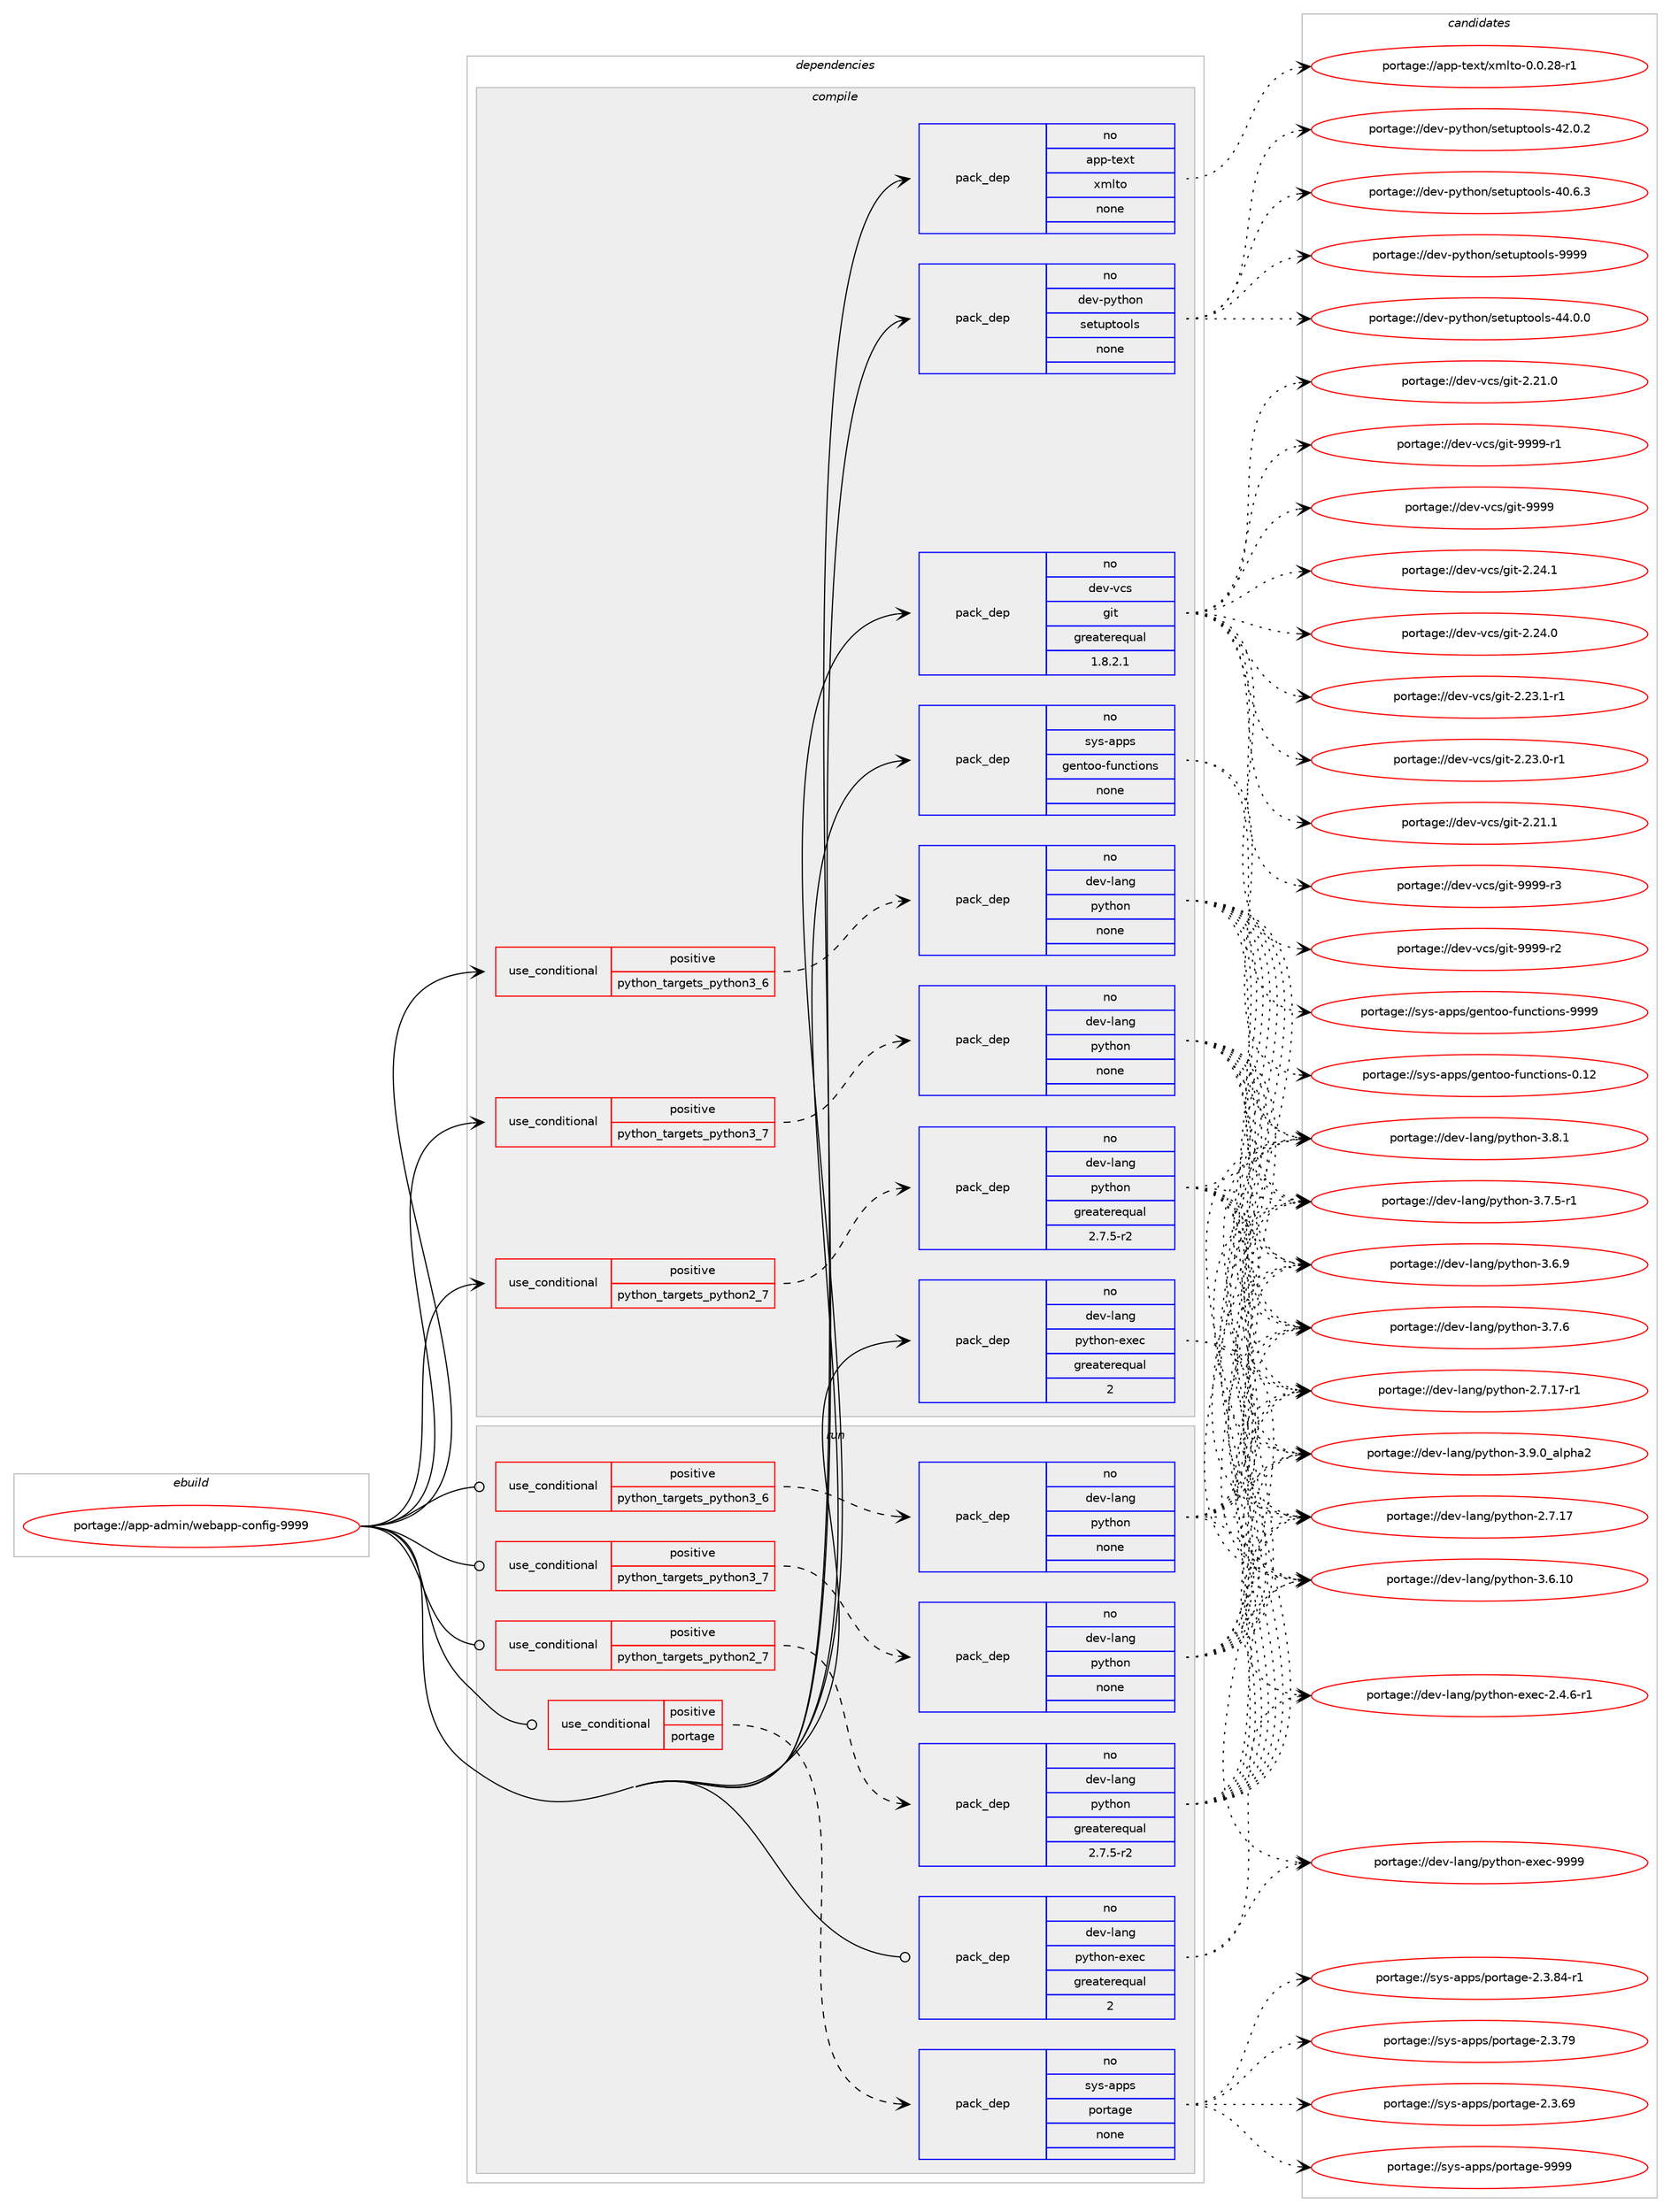 digraph prolog {

# *************
# Graph options
# *************

newrank=true;
concentrate=true;
compound=true;
graph [rankdir=LR,fontname=Helvetica,fontsize=10,ranksep=1.5];#, ranksep=2.5, nodesep=0.2];
edge  [arrowhead=vee];
node  [fontname=Helvetica,fontsize=10];

# **********
# The ebuild
# **********

subgraph cluster_leftcol {
color=gray;
rank=same;
label=<<i>ebuild</i>>;
id [label="portage://app-admin/webapp-config-9999", color=red, width=4, href="../app-admin/webapp-config-9999.svg"];
}

# ****************
# The dependencies
# ****************

subgraph cluster_midcol {
color=gray;
label=<<i>dependencies</i>>;
subgraph cluster_compile {
fillcolor="#eeeeee";
style=filled;
label=<<i>compile</i>>;
subgraph cond153536 {
dependency650287 [label=<<TABLE BORDER="0" CELLBORDER="1" CELLSPACING="0" CELLPADDING="4"><TR><TD ROWSPAN="3" CELLPADDING="10">use_conditional</TD></TR><TR><TD>positive</TD></TR><TR><TD>python_targets_python2_7</TD></TR></TABLE>>, shape=none, color=red];
subgraph pack488071 {
dependency650288 [label=<<TABLE BORDER="0" CELLBORDER="1" CELLSPACING="0" CELLPADDING="4" WIDTH="220"><TR><TD ROWSPAN="6" CELLPADDING="30">pack_dep</TD></TR><TR><TD WIDTH="110">no</TD></TR><TR><TD>dev-lang</TD></TR><TR><TD>python</TD></TR><TR><TD>greaterequal</TD></TR><TR><TD>2.7.5-r2</TD></TR></TABLE>>, shape=none, color=blue];
}
dependency650287:e -> dependency650288:w [weight=20,style="dashed",arrowhead="vee"];
}
id:e -> dependency650287:w [weight=20,style="solid",arrowhead="vee"];
subgraph cond153537 {
dependency650289 [label=<<TABLE BORDER="0" CELLBORDER="1" CELLSPACING="0" CELLPADDING="4"><TR><TD ROWSPAN="3" CELLPADDING="10">use_conditional</TD></TR><TR><TD>positive</TD></TR><TR><TD>python_targets_python3_6</TD></TR></TABLE>>, shape=none, color=red];
subgraph pack488072 {
dependency650290 [label=<<TABLE BORDER="0" CELLBORDER="1" CELLSPACING="0" CELLPADDING="4" WIDTH="220"><TR><TD ROWSPAN="6" CELLPADDING="30">pack_dep</TD></TR><TR><TD WIDTH="110">no</TD></TR><TR><TD>dev-lang</TD></TR><TR><TD>python</TD></TR><TR><TD>none</TD></TR><TR><TD></TD></TR></TABLE>>, shape=none, color=blue];
}
dependency650289:e -> dependency650290:w [weight=20,style="dashed",arrowhead="vee"];
}
id:e -> dependency650289:w [weight=20,style="solid",arrowhead="vee"];
subgraph cond153538 {
dependency650291 [label=<<TABLE BORDER="0" CELLBORDER="1" CELLSPACING="0" CELLPADDING="4"><TR><TD ROWSPAN="3" CELLPADDING="10">use_conditional</TD></TR><TR><TD>positive</TD></TR><TR><TD>python_targets_python3_7</TD></TR></TABLE>>, shape=none, color=red];
subgraph pack488073 {
dependency650292 [label=<<TABLE BORDER="0" CELLBORDER="1" CELLSPACING="0" CELLPADDING="4" WIDTH="220"><TR><TD ROWSPAN="6" CELLPADDING="30">pack_dep</TD></TR><TR><TD WIDTH="110">no</TD></TR><TR><TD>dev-lang</TD></TR><TR><TD>python</TD></TR><TR><TD>none</TD></TR><TR><TD></TD></TR></TABLE>>, shape=none, color=blue];
}
dependency650291:e -> dependency650292:w [weight=20,style="dashed",arrowhead="vee"];
}
id:e -> dependency650291:w [weight=20,style="solid",arrowhead="vee"];
subgraph pack488074 {
dependency650293 [label=<<TABLE BORDER="0" CELLBORDER="1" CELLSPACING="0" CELLPADDING="4" WIDTH="220"><TR><TD ROWSPAN="6" CELLPADDING="30">pack_dep</TD></TR><TR><TD WIDTH="110">no</TD></TR><TR><TD>app-text</TD></TR><TR><TD>xmlto</TD></TR><TR><TD>none</TD></TR><TR><TD></TD></TR></TABLE>>, shape=none, color=blue];
}
id:e -> dependency650293:w [weight=20,style="solid",arrowhead="vee"];
subgraph pack488075 {
dependency650294 [label=<<TABLE BORDER="0" CELLBORDER="1" CELLSPACING="0" CELLPADDING="4" WIDTH="220"><TR><TD ROWSPAN="6" CELLPADDING="30">pack_dep</TD></TR><TR><TD WIDTH="110">no</TD></TR><TR><TD>dev-lang</TD></TR><TR><TD>python-exec</TD></TR><TR><TD>greaterequal</TD></TR><TR><TD>2</TD></TR></TABLE>>, shape=none, color=blue];
}
id:e -> dependency650294:w [weight=20,style="solid",arrowhead="vee"];
subgraph pack488076 {
dependency650295 [label=<<TABLE BORDER="0" CELLBORDER="1" CELLSPACING="0" CELLPADDING="4" WIDTH="220"><TR><TD ROWSPAN="6" CELLPADDING="30">pack_dep</TD></TR><TR><TD WIDTH="110">no</TD></TR><TR><TD>dev-python</TD></TR><TR><TD>setuptools</TD></TR><TR><TD>none</TD></TR><TR><TD></TD></TR></TABLE>>, shape=none, color=blue];
}
id:e -> dependency650295:w [weight=20,style="solid",arrowhead="vee"];
subgraph pack488077 {
dependency650296 [label=<<TABLE BORDER="0" CELLBORDER="1" CELLSPACING="0" CELLPADDING="4" WIDTH="220"><TR><TD ROWSPAN="6" CELLPADDING="30">pack_dep</TD></TR><TR><TD WIDTH="110">no</TD></TR><TR><TD>dev-vcs</TD></TR><TR><TD>git</TD></TR><TR><TD>greaterequal</TD></TR><TR><TD>1.8.2.1</TD></TR></TABLE>>, shape=none, color=blue];
}
id:e -> dependency650296:w [weight=20,style="solid",arrowhead="vee"];
subgraph pack488078 {
dependency650297 [label=<<TABLE BORDER="0" CELLBORDER="1" CELLSPACING="0" CELLPADDING="4" WIDTH="220"><TR><TD ROWSPAN="6" CELLPADDING="30">pack_dep</TD></TR><TR><TD WIDTH="110">no</TD></TR><TR><TD>sys-apps</TD></TR><TR><TD>gentoo-functions</TD></TR><TR><TD>none</TD></TR><TR><TD></TD></TR></TABLE>>, shape=none, color=blue];
}
id:e -> dependency650297:w [weight=20,style="solid",arrowhead="vee"];
}
subgraph cluster_compileandrun {
fillcolor="#eeeeee";
style=filled;
label=<<i>compile and run</i>>;
}
subgraph cluster_run {
fillcolor="#eeeeee";
style=filled;
label=<<i>run</i>>;
subgraph cond153539 {
dependency650298 [label=<<TABLE BORDER="0" CELLBORDER="1" CELLSPACING="0" CELLPADDING="4"><TR><TD ROWSPAN="3" CELLPADDING="10">use_conditional</TD></TR><TR><TD>positive</TD></TR><TR><TD>portage</TD></TR></TABLE>>, shape=none, color=red];
subgraph pack488079 {
dependency650299 [label=<<TABLE BORDER="0" CELLBORDER="1" CELLSPACING="0" CELLPADDING="4" WIDTH="220"><TR><TD ROWSPAN="6" CELLPADDING="30">pack_dep</TD></TR><TR><TD WIDTH="110">no</TD></TR><TR><TD>sys-apps</TD></TR><TR><TD>portage</TD></TR><TR><TD>none</TD></TR><TR><TD></TD></TR></TABLE>>, shape=none, color=blue];
}
dependency650298:e -> dependency650299:w [weight=20,style="dashed",arrowhead="vee"];
}
id:e -> dependency650298:w [weight=20,style="solid",arrowhead="odot"];
subgraph cond153540 {
dependency650300 [label=<<TABLE BORDER="0" CELLBORDER="1" CELLSPACING="0" CELLPADDING="4"><TR><TD ROWSPAN="3" CELLPADDING="10">use_conditional</TD></TR><TR><TD>positive</TD></TR><TR><TD>python_targets_python2_7</TD></TR></TABLE>>, shape=none, color=red];
subgraph pack488080 {
dependency650301 [label=<<TABLE BORDER="0" CELLBORDER="1" CELLSPACING="0" CELLPADDING="4" WIDTH="220"><TR><TD ROWSPAN="6" CELLPADDING="30">pack_dep</TD></TR><TR><TD WIDTH="110">no</TD></TR><TR><TD>dev-lang</TD></TR><TR><TD>python</TD></TR><TR><TD>greaterequal</TD></TR><TR><TD>2.7.5-r2</TD></TR></TABLE>>, shape=none, color=blue];
}
dependency650300:e -> dependency650301:w [weight=20,style="dashed",arrowhead="vee"];
}
id:e -> dependency650300:w [weight=20,style="solid",arrowhead="odot"];
subgraph cond153541 {
dependency650302 [label=<<TABLE BORDER="0" CELLBORDER="1" CELLSPACING="0" CELLPADDING="4"><TR><TD ROWSPAN="3" CELLPADDING="10">use_conditional</TD></TR><TR><TD>positive</TD></TR><TR><TD>python_targets_python3_6</TD></TR></TABLE>>, shape=none, color=red];
subgraph pack488081 {
dependency650303 [label=<<TABLE BORDER="0" CELLBORDER="1" CELLSPACING="0" CELLPADDING="4" WIDTH="220"><TR><TD ROWSPAN="6" CELLPADDING="30">pack_dep</TD></TR><TR><TD WIDTH="110">no</TD></TR><TR><TD>dev-lang</TD></TR><TR><TD>python</TD></TR><TR><TD>none</TD></TR><TR><TD></TD></TR></TABLE>>, shape=none, color=blue];
}
dependency650302:e -> dependency650303:w [weight=20,style="dashed",arrowhead="vee"];
}
id:e -> dependency650302:w [weight=20,style="solid",arrowhead="odot"];
subgraph cond153542 {
dependency650304 [label=<<TABLE BORDER="0" CELLBORDER="1" CELLSPACING="0" CELLPADDING="4"><TR><TD ROWSPAN="3" CELLPADDING="10">use_conditional</TD></TR><TR><TD>positive</TD></TR><TR><TD>python_targets_python3_7</TD></TR></TABLE>>, shape=none, color=red];
subgraph pack488082 {
dependency650305 [label=<<TABLE BORDER="0" CELLBORDER="1" CELLSPACING="0" CELLPADDING="4" WIDTH="220"><TR><TD ROWSPAN="6" CELLPADDING="30">pack_dep</TD></TR><TR><TD WIDTH="110">no</TD></TR><TR><TD>dev-lang</TD></TR><TR><TD>python</TD></TR><TR><TD>none</TD></TR><TR><TD></TD></TR></TABLE>>, shape=none, color=blue];
}
dependency650304:e -> dependency650305:w [weight=20,style="dashed",arrowhead="vee"];
}
id:e -> dependency650304:w [weight=20,style="solid",arrowhead="odot"];
subgraph pack488083 {
dependency650306 [label=<<TABLE BORDER="0" CELLBORDER="1" CELLSPACING="0" CELLPADDING="4" WIDTH="220"><TR><TD ROWSPAN="6" CELLPADDING="30">pack_dep</TD></TR><TR><TD WIDTH="110">no</TD></TR><TR><TD>dev-lang</TD></TR><TR><TD>python-exec</TD></TR><TR><TD>greaterequal</TD></TR><TR><TD>2</TD></TR></TABLE>>, shape=none, color=blue];
}
id:e -> dependency650306:w [weight=20,style="solid",arrowhead="odot"];
}
}

# **************
# The candidates
# **************

subgraph cluster_choices {
rank=same;
color=gray;
label=<<i>candidates</i>>;

subgraph choice488071 {
color=black;
nodesep=1;
choice10010111845108971101034711212111610411111045514657464895971081121049750 [label="portage://dev-lang/python-3.9.0_alpha2", color=red, width=4,href="../dev-lang/python-3.9.0_alpha2.svg"];
choice100101118451089711010347112121116104111110455146564649 [label="portage://dev-lang/python-3.8.1", color=red, width=4,href="../dev-lang/python-3.8.1.svg"];
choice100101118451089711010347112121116104111110455146554654 [label="portage://dev-lang/python-3.7.6", color=red, width=4,href="../dev-lang/python-3.7.6.svg"];
choice1001011184510897110103471121211161041111104551465546534511449 [label="portage://dev-lang/python-3.7.5-r1", color=red, width=4,href="../dev-lang/python-3.7.5-r1.svg"];
choice100101118451089711010347112121116104111110455146544657 [label="portage://dev-lang/python-3.6.9", color=red, width=4,href="../dev-lang/python-3.6.9.svg"];
choice10010111845108971101034711212111610411111045514654464948 [label="portage://dev-lang/python-3.6.10", color=red, width=4,href="../dev-lang/python-3.6.10.svg"];
choice100101118451089711010347112121116104111110455046554649554511449 [label="portage://dev-lang/python-2.7.17-r1", color=red, width=4,href="../dev-lang/python-2.7.17-r1.svg"];
choice10010111845108971101034711212111610411111045504655464955 [label="portage://dev-lang/python-2.7.17", color=red, width=4,href="../dev-lang/python-2.7.17.svg"];
dependency650288:e -> choice10010111845108971101034711212111610411111045514657464895971081121049750:w [style=dotted,weight="100"];
dependency650288:e -> choice100101118451089711010347112121116104111110455146564649:w [style=dotted,weight="100"];
dependency650288:e -> choice100101118451089711010347112121116104111110455146554654:w [style=dotted,weight="100"];
dependency650288:e -> choice1001011184510897110103471121211161041111104551465546534511449:w [style=dotted,weight="100"];
dependency650288:e -> choice100101118451089711010347112121116104111110455146544657:w [style=dotted,weight="100"];
dependency650288:e -> choice10010111845108971101034711212111610411111045514654464948:w [style=dotted,weight="100"];
dependency650288:e -> choice100101118451089711010347112121116104111110455046554649554511449:w [style=dotted,weight="100"];
dependency650288:e -> choice10010111845108971101034711212111610411111045504655464955:w [style=dotted,weight="100"];
}
subgraph choice488072 {
color=black;
nodesep=1;
choice10010111845108971101034711212111610411111045514657464895971081121049750 [label="portage://dev-lang/python-3.9.0_alpha2", color=red, width=4,href="../dev-lang/python-3.9.0_alpha2.svg"];
choice100101118451089711010347112121116104111110455146564649 [label="portage://dev-lang/python-3.8.1", color=red, width=4,href="../dev-lang/python-3.8.1.svg"];
choice100101118451089711010347112121116104111110455146554654 [label="portage://dev-lang/python-3.7.6", color=red, width=4,href="../dev-lang/python-3.7.6.svg"];
choice1001011184510897110103471121211161041111104551465546534511449 [label="portage://dev-lang/python-3.7.5-r1", color=red, width=4,href="../dev-lang/python-3.7.5-r1.svg"];
choice100101118451089711010347112121116104111110455146544657 [label="portage://dev-lang/python-3.6.9", color=red, width=4,href="../dev-lang/python-3.6.9.svg"];
choice10010111845108971101034711212111610411111045514654464948 [label="portage://dev-lang/python-3.6.10", color=red, width=4,href="../dev-lang/python-3.6.10.svg"];
choice100101118451089711010347112121116104111110455046554649554511449 [label="portage://dev-lang/python-2.7.17-r1", color=red, width=4,href="../dev-lang/python-2.7.17-r1.svg"];
choice10010111845108971101034711212111610411111045504655464955 [label="portage://dev-lang/python-2.7.17", color=red, width=4,href="../dev-lang/python-2.7.17.svg"];
dependency650290:e -> choice10010111845108971101034711212111610411111045514657464895971081121049750:w [style=dotted,weight="100"];
dependency650290:e -> choice100101118451089711010347112121116104111110455146564649:w [style=dotted,weight="100"];
dependency650290:e -> choice100101118451089711010347112121116104111110455146554654:w [style=dotted,weight="100"];
dependency650290:e -> choice1001011184510897110103471121211161041111104551465546534511449:w [style=dotted,weight="100"];
dependency650290:e -> choice100101118451089711010347112121116104111110455146544657:w [style=dotted,weight="100"];
dependency650290:e -> choice10010111845108971101034711212111610411111045514654464948:w [style=dotted,weight="100"];
dependency650290:e -> choice100101118451089711010347112121116104111110455046554649554511449:w [style=dotted,weight="100"];
dependency650290:e -> choice10010111845108971101034711212111610411111045504655464955:w [style=dotted,weight="100"];
}
subgraph choice488073 {
color=black;
nodesep=1;
choice10010111845108971101034711212111610411111045514657464895971081121049750 [label="portage://dev-lang/python-3.9.0_alpha2", color=red, width=4,href="../dev-lang/python-3.9.0_alpha2.svg"];
choice100101118451089711010347112121116104111110455146564649 [label="portage://dev-lang/python-3.8.1", color=red, width=4,href="../dev-lang/python-3.8.1.svg"];
choice100101118451089711010347112121116104111110455146554654 [label="portage://dev-lang/python-3.7.6", color=red, width=4,href="../dev-lang/python-3.7.6.svg"];
choice1001011184510897110103471121211161041111104551465546534511449 [label="portage://dev-lang/python-3.7.5-r1", color=red, width=4,href="../dev-lang/python-3.7.5-r1.svg"];
choice100101118451089711010347112121116104111110455146544657 [label="portage://dev-lang/python-3.6.9", color=red, width=4,href="../dev-lang/python-3.6.9.svg"];
choice10010111845108971101034711212111610411111045514654464948 [label="portage://dev-lang/python-3.6.10", color=red, width=4,href="../dev-lang/python-3.6.10.svg"];
choice100101118451089711010347112121116104111110455046554649554511449 [label="portage://dev-lang/python-2.7.17-r1", color=red, width=4,href="../dev-lang/python-2.7.17-r1.svg"];
choice10010111845108971101034711212111610411111045504655464955 [label="portage://dev-lang/python-2.7.17", color=red, width=4,href="../dev-lang/python-2.7.17.svg"];
dependency650292:e -> choice10010111845108971101034711212111610411111045514657464895971081121049750:w [style=dotted,weight="100"];
dependency650292:e -> choice100101118451089711010347112121116104111110455146564649:w [style=dotted,weight="100"];
dependency650292:e -> choice100101118451089711010347112121116104111110455146554654:w [style=dotted,weight="100"];
dependency650292:e -> choice1001011184510897110103471121211161041111104551465546534511449:w [style=dotted,weight="100"];
dependency650292:e -> choice100101118451089711010347112121116104111110455146544657:w [style=dotted,weight="100"];
dependency650292:e -> choice10010111845108971101034711212111610411111045514654464948:w [style=dotted,weight="100"];
dependency650292:e -> choice100101118451089711010347112121116104111110455046554649554511449:w [style=dotted,weight="100"];
dependency650292:e -> choice10010111845108971101034711212111610411111045504655464955:w [style=dotted,weight="100"];
}
subgraph choice488074 {
color=black;
nodesep=1;
choice971121124511610112011647120109108116111454846484650564511449 [label="portage://app-text/xmlto-0.0.28-r1", color=red, width=4,href="../app-text/xmlto-0.0.28-r1.svg"];
dependency650293:e -> choice971121124511610112011647120109108116111454846484650564511449:w [style=dotted,weight="100"];
}
subgraph choice488075 {
color=black;
nodesep=1;
choice10010111845108971101034711212111610411111045101120101994557575757 [label="portage://dev-lang/python-exec-9999", color=red, width=4,href="../dev-lang/python-exec-9999.svg"];
choice10010111845108971101034711212111610411111045101120101994550465246544511449 [label="portage://dev-lang/python-exec-2.4.6-r1", color=red, width=4,href="../dev-lang/python-exec-2.4.6-r1.svg"];
dependency650294:e -> choice10010111845108971101034711212111610411111045101120101994557575757:w [style=dotted,weight="100"];
dependency650294:e -> choice10010111845108971101034711212111610411111045101120101994550465246544511449:w [style=dotted,weight="100"];
}
subgraph choice488076 {
color=black;
nodesep=1;
choice10010111845112121116104111110471151011161171121161111111081154557575757 [label="portage://dev-python/setuptools-9999", color=red, width=4,href="../dev-python/setuptools-9999.svg"];
choice100101118451121211161041111104711510111611711211611111110811545525246484648 [label="portage://dev-python/setuptools-44.0.0", color=red, width=4,href="../dev-python/setuptools-44.0.0.svg"];
choice100101118451121211161041111104711510111611711211611111110811545525046484650 [label="portage://dev-python/setuptools-42.0.2", color=red, width=4,href="../dev-python/setuptools-42.0.2.svg"];
choice100101118451121211161041111104711510111611711211611111110811545524846544651 [label="portage://dev-python/setuptools-40.6.3", color=red, width=4,href="../dev-python/setuptools-40.6.3.svg"];
dependency650295:e -> choice10010111845112121116104111110471151011161171121161111111081154557575757:w [style=dotted,weight="100"];
dependency650295:e -> choice100101118451121211161041111104711510111611711211611111110811545525246484648:w [style=dotted,weight="100"];
dependency650295:e -> choice100101118451121211161041111104711510111611711211611111110811545525046484650:w [style=dotted,weight="100"];
dependency650295:e -> choice100101118451121211161041111104711510111611711211611111110811545524846544651:w [style=dotted,weight="100"];
}
subgraph choice488077 {
color=black;
nodesep=1;
choice10010111845118991154710310511645575757574511451 [label="portage://dev-vcs/git-9999-r3", color=red, width=4,href="../dev-vcs/git-9999-r3.svg"];
choice10010111845118991154710310511645575757574511450 [label="portage://dev-vcs/git-9999-r2", color=red, width=4,href="../dev-vcs/git-9999-r2.svg"];
choice10010111845118991154710310511645575757574511449 [label="portage://dev-vcs/git-9999-r1", color=red, width=4,href="../dev-vcs/git-9999-r1.svg"];
choice1001011184511899115471031051164557575757 [label="portage://dev-vcs/git-9999", color=red, width=4,href="../dev-vcs/git-9999.svg"];
choice10010111845118991154710310511645504650524649 [label="portage://dev-vcs/git-2.24.1", color=red, width=4,href="../dev-vcs/git-2.24.1.svg"];
choice10010111845118991154710310511645504650524648 [label="portage://dev-vcs/git-2.24.0", color=red, width=4,href="../dev-vcs/git-2.24.0.svg"];
choice100101118451189911547103105116455046505146494511449 [label="portage://dev-vcs/git-2.23.1-r1", color=red, width=4,href="../dev-vcs/git-2.23.1-r1.svg"];
choice100101118451189911547103105116455046505146484511449 [label="portage://dev-vcs/git-2.23.0-r1", color=red, width=4,href="../dev-vcs/git-2.23.0-r1.svg"];
choice10010111845118991154710310511645504650494649 [label="portage://dev-vcs/git-2.21.1", color=red, width=4,href="../dev-vcs/git-2.21.1.svg"];
choice10010111845118991154710310511645504650494648 [label="portage://dev-vcs/git-2.21.0", color=red, width=4,href="../dev-vcs/git-2.21.0.svg"];
dependency650296:e -> choice10010111845118991154710310511645575757574511451:w [style=dotted,weight="100"];
dependency650296:e -> choice10010111845118991154710310511645575757574511450:w [style=dotted,weight="100"];
dependency650296:e -> choice10010111845118991154710310511645575757574511449:w [style=dotted,weight="100"];
dependency650296:e -> choice1001011184511899115471031051164557575757:w [style=dotted,weight="100"];
dependency650296:e -> choice10010111845118991154710310511645504650524649:w [style=dotted,weight="100"];
dependency650296:e -> choice10010111845118991154710310511645504650524648:w [style=dotted,weight="100"];
dependency650296:e -> choice100101118451189911547103105116455046505146494511449:w [style=dotted,weight="100"];
dependency650296:e -> choice100101118451189911547103105116455046505146484511449:w [style=dotted,weight="100"];
dependency650296:e -> choice10010111845118991154710310511645504650494649:w [style=dotted,weight="100"];
dependency650296:e -> choice10010111845118991154710310511645504650494648:w [style=dotted,weight="100"];
}
subgraph choice488078 {
color=black;
nodesep=1;
choice11512111545971121121154710310111011611111145102117110991161051111101154557575757 [label="portage://sys-apps/gentoo-functions-9999", color=red, width=4,href="../sys-apps/gentoo-functions-9999.svg"];
choice11512111545971121121154710310111011611111145102117110991161051111101154548464950 [label="portage://sys-apps/gentoo-functions-0.12", color=red, width=4,href="../sys-apps/gentoo-functions-0.12.svg"];
dependency650297:e -> choice11512111545971121121154710310111011611111145102117110991161051111101154557575757:w [style=dotted,weight="100"];
dependency650297:e -> choice11512111545971121121154710310111011611111145102117110991161051111101154548464950:w [style=dotted,weight="100"];
}
subgraph choice488079 {
color=black;
nodesep=1;
choice115121115459711211211547112111114116971031014557575757 [label="portage://sys-apps/portage-9999", color=red, width=4,href="../sys-apps/portage-9999.svg"];
choice11512111545971121121154711211111411697103101455046514656524511449 [label="portage://sys-apps/portage-2.3.84-r1", color=red, width=4,href="../sys-apps/portage-2.3.84-r1.svg"];
choice1151211154597112112115471121111141169710310145504651465557 [label="portage://sys-apps/portage-2.3.79", color=red, width=4,href="../sys-apps/portage-2.3.79.svg"];
choice1151211154597112112115471121111141169710310145504651465457 [label="portage://sys-apps/portage-2.3.69", color=red, width=4,href="../sys-apps/portage-2.3.69.svg"];
dependency650299:e -> choice115121115459711211211547112111114116971031014557575757:w [style=dotted,weight="100"];
dependency650299:e -> choice11512111545971121121154711211111411697103101455046514656524511449:w [style=dotted,weight="100"];
dependency650299:e -> choice1151211154597112112115471121111141169710310145504651465557:w [style=dotted,weight="100"];
dependency650299:e -> choice1151211154597112112115471121111141169710310145504651465457:w [style=dotted,weight="100"];
}
subgraph choice488080 {
color=black;
nodesep=1;
choice10010111845108971101034711212111610411111045514657464895971081121049750 [label="portage://dev-lang/python-3.9.0_alpha2", color=red, width=4,href="../dev-lang/python-3.9.0_alpha2.svg"];
choice100101118451089711010347112121116104111110455146564649 [label="portage://dev-lang/python-3.8.1", color=red, width=4,href="../dev-lang/python-3.8.1.svg"];
choice100101118451089711010347112121116104111110455146554654 [label="portage://dev-lang/python-3.7.6", color=red, width=4,href="../dev-lang/python-3.7.6.svg"];
choice1001011184510897110103471121211161041111104551465546534511449 [label="portage://dev-lang/python-3.7.5-r1", color=red, width=4,href="../dev-lang/python-3.7.5-r1.svg"];
choice100101118451089711010347112121116104111110455146544657 [label="portage://dev-lang/python-3.6.9", color=red, width=4,href="../dev-lang/python-3.6.9.svg"];
choice10010111845108971101034711212111610411111045514654464948 [label="portage://dev-lang/python-3.6.10", color=red, width=4,href="../dev-lang/python-3.6.10.svg"];
choice100101118451089711010347112121116104111110455046554649554511449 [label="portage://dev-lang/python-2.7.17-r1", color=red, width=4,href="../dev-lang/python-2.7.17-r1.svg"];
choice10010111845108971101034711212111610411111045504655464955 [label="portage://dev-lang/python-2.7.17", color=red, width=4,href="../dev-lang/python-2.7.17.svg"];
dependency650301:e -> choice10010111845108971101034711212111610411111045514657464895971081121049750:w [style=dotted,weight="100"];
dependency650301:e -> choice100101118451089711010347112121116104111110455146564649:w [style=dotted,weight="100"];
dependency650301:e -> choice100101118451089711010347112121116104111110455146554654:w [style=dotted,weight="100"];
dependency650301:e -> choice1001011184510897110103471121211161041111104551465546534511449:w [style=dotted,weight="100"];
dependency650301:e -> choice100101118451089711010347112121116104111110455146544657:w [style=dotted,weight="100"];
dependency650301:e -> choice10010111845108971101034711212111610411111045514654464948:w [style=dotted,weight="100"];
dependency650301:e -> choice100101118451089711010347112121116104111110455046554649554511449:w [style=dotted,weight="100"];
dependency650301:e -> choice10010111845108971101034711212111610411111045504655464955:w [style=dotted,weight="100"];
}
subgraph choice488081 {
color=black;
nodesep=1;
choice10010111845108971101034711212111610411111045514657464895971081121049750 [label="portage://dev-lang/python-3.9.0_alpha2", color=red, width=4,href="../dev-lang/python-3.9.0_alpha2.svg"];
choice100101118451089711010347112121116104111110455146564649 [label="portage://dev-lang/python-3.8.1", color=red, width=4,href="../dev-lang/python-3.8.1.svg"];
choice100101118451089711010347112121116104111110455146554654 [label="portage://dev-lang/python-3.7.6", color=red, width=4,href="../dev-lang/python-3.7.6.svg"];
choice1001011184510897110103471121211161041111104551465546534511449 [label="portage://dev-lang/python-3.7.5-r1", color=red, width=4,href="../dev-lang/python-3.7.5-r1.svg"];
choice100101118451089711010347112121116104111110455146544657 [label="portage://dev-lang/python-3.6.9", color=red, width=4,href="../dev-lang/python-3.6.9.svg"];
choice10010111845108971101034711212111610411111045514654464948 [label="portage://dev-lang/python-3.6.10", color=red, width=4,href="../dev-lang/python-3.6.10.svg"];
choice100101118451089711010347112121116104111110455046554649554511449 [label="portage://dev-lang/python-2.7.17-r1", color=red, width=4,href="../dev-lang/python-2.7.17-r1.svg"];
choice10010111845108971101034711212111610411111045504655464955 [label="portage://dev-lang/python-2.7.17", color=red, width=4,href="../dev-lang/python-2.7.17.svg"];
dependency650303:e -> choice10010111845108971101034711212111610411111045514657464895971081121049750:w [style=dotted,weight="100"];
dependency650303:e -> choice100101118451089711010347112121116104111110455146564649:w [style=dotted,weight="100"];
dependency650303:e -> choice100101118451089711010347112121116104111110455146554654:w [style=dotted,weight="100"];
dependency650303:e -> choice1001011184510897110103471121211161041111104551465546534511449:w [style=dotted,weight="100"];
dependency650303:e -> choice100101118451089711010347112121116104111110455146544657:w [style=dotted,weight="100"];
dependency650303:e -> choice10010111845108971101034711212111610411111045514654464948:w [style=dotted,weight="100"];
dependency650303:e -> choice100101118451089711010347112121116104111110455046554649554511449:w [style=dotted,weight="100"];
dependency650303:e -> choice10010111845108971101034711212111610411111045504655464955:w [style=dotted,weight="100"];
}
subgraph choice488082 {
color=black;
nodesep=1;
choice10010111845108971101034711212111610411111045514657464895971081121049750 [label="portage://dev-lang/python-3.9.0_alpha2", color=red, width=4,href="../dev-lang/python-3.9.0_alpha2.svg"];
choice100101118451089711010347112121116104111110455146564649 [label="portage://dev-lang/python-3.8.1", color=red, width=4,href="../dev-lang/python-3.8.1.svg"];
choice100101118451089711010347112121116104111110455146554654 [label="portage://dev-lang/python-3.7.6", color=red, width=4,href="../dev-lang/python-3.7.6.svg"];
choice1001011184510897110103471121211161041111104551465546534511449 [label="portage://dev-lang/python-3.7.5-r1", color=red, width=4,href="../dev-lang/python-3.7.5-r1.svg"];
choice100101118451089711010347112121116104111110455146544657 [label="portage://dev-lang/python-3.6.9", color=red, width=4,href="../dev-lang/python-3.6.9.svg"];
choice10010111845108971101034711212111610411111045514654464948 [label="portage://dev-lang/python-3.6.10", color=red, width=4,href="../dev-lang/python-3.6.10.svg"];
choice100101118451089711010347112121116104111110455046554649554511449 [label="portage://dev-lang/python-2.7.17-r1", color=red, width=4,href="../dev-lang/python-2.7.17-r1.svg"];
choice10010111845108971101034711212111610411111045504655464955 [label="portage://dev-lang/python-2.7.17", color=red, width=4,href="../dev-lang/python-2.7.17.svg"];
dependency650305:e -> choice10010111845108971101034711212111610411111045514657464895971081121049750:w [style=dotted,weight="100"];
dependency650305:e -> choice100101118451089711010347112121116104111110455146564649:w [style=dotted,weight="100"];
dependency650305:e -> choice100101118451089711010347112121116104111110455146554654:w [style=dotted,weight="100"];
dependency650305:e -> choice1001011184510897110103471121211161041111104551465546534511449:w [style=dotted,weight="100"];
dependency650305:e -> choice100101118451089711010347112121116104111110455146544657:w [style=dotted,weight="100"];
dependency650305:e -> choice10010111845108971101034711212111610411111045514654464948:w [style=dotted,weight="100"];
dependency650305:e -> choice100101118451089711010347112121116104111110455046554649554511449:w [style=dotted,weight="100"];
dependency650305:e -> choice10010111845108971101034711212111610411111045504655464955:w [style=dotted,weight="100"];
}
subgraph choice488083 {
color=black;
nodesep=1;
choice10010111845108971101034711212111610411111045101120101994557575757 [label="portage://dev-lang/python-exec-9999", color=red, width=4,href="../dev-lang/python-exec-9999.svg"];
choice10010111845108971101034711212111610411111045101120101994550465246544511449 [label="portage://dev-lang/python-exec-2.4.6-r1", color=red, width=4,href="../dev-lang/python-exec-2.4.6-r1.svg"];
dependency650306:e -> choice10010111845108971101034711212111610411111045101120101994557575757:w [style=dotted,weight="100"];
dependency650306:e -> choice10010111845108971101034711212111610411111045101120101994550465246544511449:w [style=dotted,weight="100"];
}
}

}
